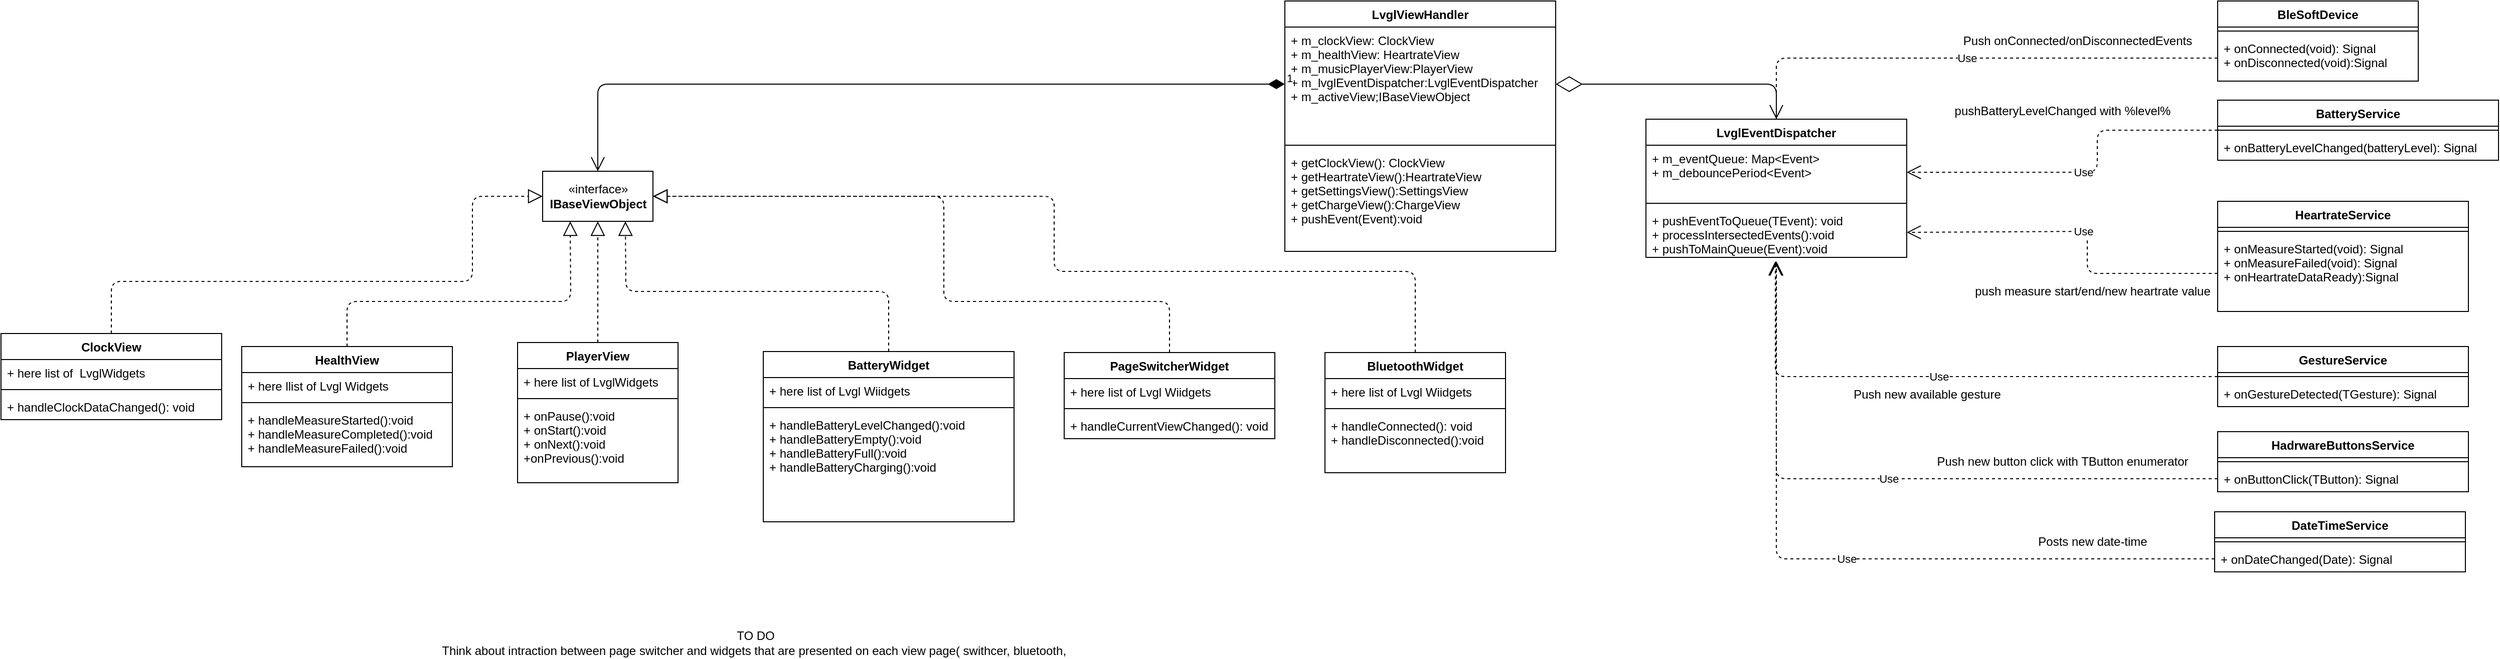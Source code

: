 <mxfile version="12.5.3" type="device"><diagram id="ewsq-P03NnKkzqUF8lzg" name="Page-1"><mxGraphModel dx="2031" dy="1174" grid="1" gridSize="10" guides="1" tooltips="1" connect="1" arrows="1" fold="1" page="1" pageScale="1" pageWidth="3300" pageHeight="2339" math="0" shadow="0"><root><mxCell id="0"/><mxCell id="1" parent="0"/><mxCell id="7AHlP5lubdx5ZSfisMD6-1" value="LvglViewHandler" style="swimlane;fontStyle=1;align=center;verticalAlign=top;childLayout=stackLayout;horizontal=1;startSize=26;horizontalStack=0;resizeParent=1;resizeParentMax=0;resizeLast=0;collapsible=1;marginBottom=0;" parent="1" vertex="1"><mxGeometry x="1410" y="90" width="270" height="250" as="geometry"/></mxCell><mxCell id="7AHlP5lubdx5ZSfisMD6-2" value="+ m_clockView: ClockView&#10;+ m_healthView: HeartrateView&#10;+ m_musicPlayerView:PlayerView&#10;+ m_lvglEventDispatcher:LvglEventDispatcher&#10;+ m_activeView;IBaseViewObject" style="text;strokeColor=none;fillColor=none;align=left;verticalAlign=top;spacingLeft=4;spacingRight=4;overflow=hidden;rotatable=0;points=[[0,0.5],[1,0.5]];portConstraint=eastwest;" parent="7AHlP5lubdx5ZSfisMD6-1" vertex="1"><mxGeometry y="26" width="270" height="114" as="geometry"/></mxCell><mxCell id="7AHlP5lubdx5ZSfisMD6-3" value="" style="line;strokeWidth=1;fillColor=none;align=left;verticalAlign=middle;spacingTop=-1;spacingLeft=3;spacingRight=3;rotatable=0;labelPosition=right;points=[];portConstraint=eastwest;" parent="7AHlP5lubdx5ZSfisMD6-1" vertex="1"><mxGeometry y="140" width="270" height="8" as="geometry"/></mxCell><mxCell id="7AHlP5lubdx5ZSfisMD6-4" value="+ getClockView(): ClockView&#10;+ getHeartrateView():HeartrateView&#10;+ getSettingsView():SettingsView&#10;+ getChargeView():ChargeView&#10;+ pushEvent(Event):void&#10;" style="text;strokeColor=none;fillColor=none;align=left;verticalAlign=top;spacingLeft=4;spacingRight=4;overflow=hidden;rotatable=0;points=[[0,0.5],[1,0.5]];portConstraint=eastwest;" parent="7AHlP5lubdx5ZSfisMD6-1" vertex="1"><mxGeometry y="148" width="270" height="102" as="geometry"/></mxCell><mxCell id="7AHlP5lubdx5ZSfisMD6-9" value="ClockView" style="swimlane;fontStyle=1;align=center;verticalAlign=top;childLayout=stackLayout;horizontal=1;startSize=26;horizontalStack=0;resizeParent=1;resizeParentMax=0;resizeLast=0;collapsible=1;marginBottom=0;" parent="1" vertex="1"><mxGeometry x="130" y="422" width="220" height="86" as="geometry"/></mxCell><mxCell id="7AHlP5lubdx5ZSfisMD6-10" value="+ here list of  LvglWidgets" style="text;strokeColor=none;fillColor=none;align=left;verticalAlign=top;spacingLeft=4;spacingRight=4;overflow=hidden;rotatable=0;points=[[0,0.5],[1,0.5]];portConstraint=eastwest;" parent="7AHlP5lubdx5ZSfisMD6-9" vertex="1"><mxGeometry y="26" width="220" height="26" as="geometry"/></mxCell><mxCell id="7AHlP5lubdx5ZSfisMD6-11" value="" style="line;strokeWidth=1;fillColor=none;align=left;verticalAlign=middle;spacingTop=-1;spacingLeft=3;spacingRight=3;rotatable=0;labelPosition=right;points=[];portConstraint=eastwest;" parent="7AHlP5lubdx5ZSfisMD6-9" vertex="1"><mxGeometry y="52" width="220" height="8" as="geometry"/></mxCell><mxCell id="7AHlP5lubdx5ZSfisMD6-12" value="+ handleClockDataChanged(): void" style="text;strokeColor=none;fillColor=none;align=left;verticalAlign=top;spacingLeft=4;spacingRight=4;overflow=hidden;rotatable=0;points=[[0,0.5],[1,0.5]];portConstraint=eastwest;" parent="7AHlP5lubdx5ZSfisMD6-9" vertex="1"><mxGeometry y="60" width="220" height="26" as="geometry"/></mxCell><mxCell id="7AHlP5lubdx5ZSfisMD6-13" value="HealthView" style="swimlane;fontStyle=1;align=center;verticalAlign=top;childLayout=stackLayout;horizontal=1;startSize=26;horizontalStack=0;resizeParent=1;resizeParentMax=0;resizeLast=0;collapsible=1;marginBottom=0;" parent="1" vertex="1"><mxGeometry x="370" y="435" width="210" height="120" as="geometry"/></mxCell><mxCell id="7AHlP5lubdx5ZSfisMD6-14" value="+ here llist of Lvgl Widgets" style="text;strokeColor=none;fillColor=none;align=left;verticalAlign=top;spacingLeft=4;spacingRight=4;overflow=hidden;rotatable=0;points=[[0,0.5],[1,0.5]];portConstraint=eastwest;" parent="7AHlP5lubdx5ZSfisMD6-13" vertex="1"><mxGeometry y="26" width="210" height="26" as="geometry"/></mxCell><mxCell id="7AHlP5lubdx5ZSfisMD6-15" value="" style="line;strokeWidth=1;fillColor=none;align=left;verticalAlign=middle;spacingTop=-1;spacingLeft=3;spacingRight=3;rotatable=0;labelPosition=right;points=[];portConstraint=eastwest;" parent="7AHlP5lubdx5ZSfisMD6-13" vertex="1"><mxGeometry y="52" width="210" height="8" as="geometry"/></mxCell><mxCell id="7AHlP5lubdx5ZSfisMD6-16" value="+ handleMeasureStarted():void&#10;+ handleMeasureCompleted():void&#10;+ handleMeasureFailed():void" style="text;strokeColor=none;fillColor=none;align=left;verticalAlign=top;spacingLeft=4;spacingRight=4;overflow=hidden;rotatable=0;points=[[0,0.5],[1,0.5]];portConstraint=eastwest;" parent="7AHlP5lubdx5ZSfisMD6-13" vertex="1"><mxGeometry y="60" width="210" height="60" as="geometry"/></mxCell><mxCell id="7AHlP5lubdx5ZSfisMD6-18" value="BatteryWidget" style="swimlane;fontStyle=1;align=center;verticalAlign=top;childLayout=stackLayout;horizontal=1;startSize=26;horizontalStack=0;resizeParent=1;resizeParentMax=0;resizeLast=0;collapsible=1;marginBottom=0;" parent="1" vertex="1"><mxGeometry x="890" y="440" width="250" height="170" as="geometry"/></mxCell><mxCell id="7AHlP5lubdx5ZSfisMD6-19" value="+ here list of Lvgl Wiidgets" style="text;strokeColor=none;fillColor=none;align=left;verticalAlign=top;spacingLeft=4;spacingRight=4;overflow=hidden;rotatable=0;points=[[0,0.5],[1,0.5]];portConstraint=eastwest;" parent="7AHlP5lubdx5ZSfisMD6-18" vertex="1"><mxGeometry y="26" width="250" height="26" as="geometry"/></mxCell><mxCell id="7AHlP5lubdx5ZSfisMD6-20" value="" style="line;strokeWidth=1;fillColor=none;align=left;verticalAlign=middle;spacingTop=-1;spacingLeft=3;spacingRight=3;rotatable=0;labelPosition=right;points=[];portConstraint=eastwest;" parent="7AHlP5lubdx5ZSfisMD6-18" vertex="1"><mxGeometry y="52" width="250" height="8" as="geometry"/></mxCell><mxCell id="7AHlP5lubdx5ZSfisMD6-21" value="+ handleBatteryLevelChanged():void&#10;+ handleBatteryEmpty():void&#10;+ handleBatteryFull():void&#10;+ handleBatteryCharging():void" style="text;strokeColor=none;fillColor=none;align=left;verticalAlign=top;spacingLeft=4;spacingRight=4;overflow=hidden;rotatable=0;points=[[0,0.5],[1,0.5]];portConstraint=eastwest;" parent="7AHlP5lubdx5ZSfisMD6-18" vertex="1"><mxGeometry y="60" width="250" height="110" as="geometry"/></mxCell><mxCell id="7AHlP5lubdx5ZSfisMD6-22" value="«interface»&lt;br&gt;&lt;b&gt;IBaseViewObject&lt;/b&gt;" style="html=1;" parent="1" vertex="1"><mxGeometry x="670" y="260" width="110" height="50" as="geometry"/></mxCell><mxCell id="7AHlP5lubdx5ZSfisMD6-27" value="" style="endArrow=block;dashed=1;endFill=0;endSize=12;html=1;entryX=0.25;entryY=1;entryDx=0;entryDy=0;exitX=0.5;exitY=0;exitDx=0;exitDy=0;" parent="1" source="7AHlP5lubdx5ZSfisMD6-13" target="7AHlP5lubdx5ZSfisMD6-22" edge="1"><mxGeometry width="160" relative="1" as="geometry"><mxPoint x="430" y="420" as="sourcePoint"/><mxPoint x="650" y="310" as="targetPoint"/><Array as="points"><mxPoint x="475" y="390"/><mxPoint x="698" y="390"/></Array></mxGeometry></mxCell><mxCell id="7AHlP5lubdx5ZSfisMD6-28" value="" style="endArrow=block;dashed=1;endFill=0;endSize=12;html=1;entryX=0.5;entryY=1;entryDx=0;entryDy=0;exitX=0.5;exitY=0;exitDx=0;exitDy=0;" parent="1" source="cyp4PG-9bIYyJVYhjUju-9" target="7AHlP5lubdx5ZSfisMD6-22" edge="1"><mxGeometry width="160" relative="1" as="geometry"><mxPoint x="725" y="410" as="sourcePoint"/><mxPoint x="1070" y="330" as="targetPoint"/></mxGeometry></mxCell><mxCell id="7AHlP5lubdx5ZSfisMD6-29" value="" style="endArrow=block;dashed=1;endFill=0;endSize=12;html=1;entryX=0.75;entryY=1;entryDx=0;entryDy=0;exitX=0.5;exitY=0;exitDx=0;exitDy=0;" parent="1" source="7AHlP5lubdx5ZSfisMD6-18" target="7AHlP5lubdx5ZSfisMD6-22" edge="1"><mxGeometry width="160" relative="1" as="geometry"><mxPoint x="960" y="380" as="sourcePoint"/><mxPoint x="1120" y="380" as="targetPoint"/><Array as="points"><mxPoint x="1015" y="380"/><mxPoint x="753" y="380"/></Array></mxGeometry></mxCell><mxCell id="cyp4PG-9bIYyJVYhjUju-3" value="1" style="endArrow=open;html=1;endSize=12;startArrow=diamondThin;startSize=14;startFill=1;edgeStyle=orthogonalEdgeStyle;align=left;verticalAlign=bottom;exitX=0;exitY=0.5;exitDx=0;exitDy=0;entryX=0.5;entryY=0;entryDx=0;entryDy=0;" parent="1" source="7AHlP5lubdx5ZSfisMD6-2" target="7AHlP5lubdx5ZSfisMD6-22" edge="1"><mxGeometry x="-1" y="3" relative="1" as="geometry"><mxPoint x="930" y="110" as="sourcePoint"/><mxPoint x="1090" y="110" as="targetPoint"/></mxGeometry></mxCell><mxCell id="cyp4PG-9bIYyJVYhjUju-9" value="PlayerView" style="swimlane;fontStyle=1;align=center;verticalAlign=top;childLayout=stackLayout;horizontal=1;startSize=26;horizontalStack=0;resizeParent=1;resizeParentMax=0;resizeLast=0;collapsible=1;marginBottom=0;" parent="1" vertex="1"><mxGeometry x="645" y="431" width="160" height="140" as="geometry"/></mxCell><mxCell id="cyp4PG-9bIYyJVYhjUju-10" value="+ here list of LvglWidgets" style="text;strokeColor=none;fillColor=none;align=left;verticalAlign=top;spacingLeft=4;spacingRight=4;overflow=hidden;rotatable=0;points=[[0,0.5],[1,0.5]];portConstraint=eastwest;" parent="cyp4PG-9bIYyJVYhjUju-9" vertex="1"><mxGeometry y="26" width="160" height="26" as="geometry"/></mxCell><mxCell id="cyp4PG-9bIYyJVYhjUju-11" value="" style="line;strokeWidth=1;fillColor=none;align=left;verticalAlign=middle;spacingTop=-1;spacingLeft=3;spacingRight=3;rotatable=0;labelPosition=right;points=[];portConstraint=eastwest;" parent="cyp4PG-9bIYyJVYhjUju-9" vertex="1"><mxGeometry y="52" width="160" height="8" as="geometry"/></mxCell><mxCell id="cyp4PG-9bIYyJVYhjUju-12" value="+ onPause():void&#10;+ onStart():void&#10;+ onNext():void&#10;+onPrevious():void" style="text;strokeColor=none;fillColor=none;align=left;verticalAlign=top;spacingLeft=4;spacingRight=4;overflow=hidden;rotatable=0;points=[[0,0.5],[1,0.5]];portConstraint=eastwest;" parent="cyp4PG-9bIYyJVYhjUju-9" vertex="1"><mxGeometry y="60" width="160" height="80" as="geometry"/></mxCell><mxCell id="cyp4PG-9bIYyJVYhjUju-13" value="" style="endArrow=block;dashed=1;endFill=0;endSize=12;html=1;entryX=0;entryY=0.5;entryDx=0;entryDy=0;exitX=0.5;exitY=0;exitDx=0;exitDy=0;" parent="1" source="7AHlP5lubdx5ZSfisMD6-9" target="7AHlP5lubdx5ZSfisMD6-22" edge="1"><mxGeometry width="160" relative="1" as="geometry"><mxPoint x="240" y="420" as="sourcePoint"/><mxPoint x="440" y="310" as="targetPoint"/><Array as="points"><mxPoint x="240" y="370"/><mxPoint x="600" y="370"/><mxPoint x="600" y="285"/></Array></mxGeometry></mxCell><mxCell id="XPXzc3mzfbzudsh0F1aF-1" value="BleSoftDevice" style="swimlane;fontStyle=1;align=center;verticalAlign=top;childLayout=stackLayout;horizontal=1;startSize=26;horizontalStack=0;resizeParent=1;resizeParentMax=0;resizeLast=0;collapsible=1;marginBottom=0;" vertex="1" parent="1"><mxGeometry x="2340" y="90" width="200" height="80" as="geometry"/></mxCell><mxCell id="XPXzc3mzfbzudsh0F1aF-3" value="" style="line;strokeWidth=1;fillColor=none;align=left;verticalAlign=middle;spacingTop=-1;spacingLeft=3;spacingRight=3;rotatable=0;labelPosition=right;points=[];portConstraint=eastwest;" vertex="1" parent="XPXzc3mzfbzudsh0F1aF-1"><mxGeometry y="26" width="200" height="8" as="geometry"/></mxCell><mxCell id="XPXzc3mzfbzudsh0F1aF-4" value="+ onConnected(void): Signal&#10;+ onDisconnected(void):Signal" style="text;strokeColor=none;fillColor=none;align=left;verticalAlign=top;spacingLeft=4;spacingRight=4;overflow=hidden;rotatable=0;points=[[0,0.5],[1,0.5]];portConstraint=eastwest;" vertex="1" parent="XPXzc3mzfbzudsh0F1aF-1"><mxGeometry y="34" width="200" height="46" as="geometry"/></mxCell><mxCell id="XPXzc3mzfbzudsh0F1aF-5" value="BatteryService" style="swimlane;fontStyle=1;align=center;verticalAlign=top;childLayout=stackLayout;horizontal=1;startSize=26;horizontalStack=0;resizeParent=1;resizeParentMax=0;resizeLast=0;collapsible=1;marginBottom=0;" vertex="1" parent="1"><mxGeometry x="2340" y="189" width="280" height="60" as="geometry"/></mxCell><mxCell id="XPXzc3mzfbzudsh0F1aF-7" value="" style="line;strokeWidth=1;fillColor=none;align=left;verticalAlign=middle;spacingTop=-1;spacingLeft=3;spacingRight=3;rotatable=0;labelPosition=right;points=[];portConstraint=eastwest;" vertex="1" parent="XPXzc3mzfbzudsh0F1aF-5"><mxGeometry y="26" width="280" height="8" as="geometry"/></mxCell><mxCell id="XPXzc3mzfbzudsh0F1aF-8" value="+ onBatteryLevelChanged(batteryLevel): Signal" style="text;strokeColor=none;fillColor=none;align=left;verticalAlign=top;spacingLeft=4;spacingRight=4;overflow=hidden;rotatable=0;points=[[0,0.5],[1,0.5]];portConstraint=eastwest;" vertex="1" parent="XPXzc3mzfbzudsh0F1aF-5"><mxGeometry y="34" width="280" height="26" as="geometry"/></mxCell><mxCell id="XPXzc3mzfbzudsh0F1aF-10" value="Text" style="text;html=1;align=center;verticalAlign=middle;resizable=0;points=[];autosize=1;" vertex="1" parent="1"><mxGeometry x="2457" y="294" width="40" height="20" as="geometry"/></mxCell><mxCell id="XPXzc3mzfbzudsh0F1aF-11" value="HeartrateService" style="swimlane;fontStyle=1;align=center;verticalAlign=top;childLayout=stackLayout;horizontal=1;startSize=26;horizontalStack=0;resizeParent=1;resizeParentMax=0;resizeLast=0;collapsible=1;marginBottom=0;" vertex="1" parent="1"><mxGeometry x="2340" y="290" width="250" height="110" as="geometry"/></mxCell><mxCell id="XPXzc3mzfbzudsh0F1aF-13" value="" style="line;strokeWidth=1;fillColor=none;align=left;verticalAlign=middle;spacingTop=-1;spacingLeft=3;spacingRight=3;rotatable=0;labelPosition=right;points=[];portConstraint=eastwest;" vertex="1" parent="XPXzc3mzfbzudsh0F1aF-11"><mxGeometry y="26" width="250" height="8" as="geometry"/></mxCell><mxCell id="XPXzc3mzfbzudsh0F1aF-14" value="+ onMeasureStarted(void): Signal&#10;+ onMeasureFailed(void): Signal&#10;+ onHeartrateDataReady):Signal" style="text;strokeColor=none;fillColor=none;align=left;verticalAlign=top;spacingLeft=4;spacingRight=4;overflow=hidden;rotatable=0;points=[[0,0.5],[1,0.5]];portConstraint=eastwest;" vertex="1" parent="XPXzc3mzfbzudsh0F1aF-11"><mxGeometry y="34" width="250" height="76" as="geometry"/></mxCell><mxCell id="XPXzc3mzfbzudsh0F1aF-15" value="Use" style="endArrow=open;endSize=12;dashed=1;html=1;exitX=0;exitY=0.5;exitDx=0;exitDy=0;entryX=0.5;entryY=0;entryDx=0;entryDy=0;" edge="1" parent="1" source="XPXzc3mzfbzudsh0F1aF-4" target="XPXzc3mzfbzudsh0F1aF-17"><mxGeometry width="160" relative="1" as="geometry"><mxPoint x="2050" y="420" as="sourcePoint"/><mxPoint x="2080" y="180" as="targetPoint"/><Array as="points"><mxPoint x="1900" y="147"/></Array></mxGeometry></mxCell><mxCell id="XPXzc3mzfbzudsh0F1aF-17" value="LvglEventDispatcher" style="swimlane;fontStyle=1;align=center;verticalAlign=top;childLayout=stackLayout;horizontal=1;startSize=26;horizontalStack=0;resizeParent=1;resizeParentMax=0;resizeLast=0;collapsible=1;marginBottom=0;" vertex="1" parent="1"><mxGeometry x="1770" y="208" width="260" height="138" as="geometry"/></mxCell><mxCell id="XPXzc3mzfbzudsh0F1aF-18" value="+ m_eventQueue: Map&lt;Event&gt;&#10;+ m_debouncePeriod&lt;Event&gt;" style="text;strokeColor=none;fillColor=none;align=left;verticalAlign=top;spacingLeft=4;spacingRight=4;overflow=hidden;rotatable=0;points=[[0,0.5],[1,0.5]];portConstraint=eastwest;" vertex="1" parent="XPXzc3mzfbzudsh0F1aF-17"><mxGeometry y="26" width="260" height="54" as="geometry"/></mxCell><mxCell id="XPXzc3mzfbzudsh0F1aF-19" value="" style="line;strokeWidth=1;fillColor=none;align=left;verticalAlign=middle;spacingTop=-1;spacingLeft=3;spacingRight=3;rotatable=0;labelPosition=right;points=[];portConstraint=eastwest;" vertex="1" parent="XPXzc3mzfbzudsh0F1aF-17"><mxGeometry y="80" width="260" height="8" as="geometry"/></mxCell><mxCell id="XPXzc3mzfbzudsh0F1aF-20" value="+ pushEventToQueue(TEvent): void&#10;+ processIntersectedEvents():void&#10;+ pushToMainQueue(Event):void" style="text;strokeColor=none;fillColor=none;align=left;verticalAlign=top;spacingLeft=4;spacingRight=4;overflow=hidden;rotatable=0;points=[[0,0.5],[1,0.5]];portConstraint=eastwest;" vertex="1" parent="XPXzc3mzfbzudsh0F1aF-17"><mxGeometry y="88" width="260" height="50" as="geometry"/></mxCell><mxCell id="XPXzc3mzfbzudsh0F1aF-21" value="Use" style="endArrow=open;endSize=12;dashed=1;html=1;entryX=1;entryY=0.5;entryDx=0;entryDy=0;exitX=0;exitY=0.5;exitDx=0;exitDy=0;" edge="1" parent="1" source="XPXzc3mzfbzudsh0F1aF-5" target="XPXzc3mzfbzudsh0F1aF-18"><mxGeometry width="160" relative="1" as="geometry"><mxPoint x="2080" y="370" as="sourcePoint"/><mxPoint x="2240" y="370" as="targetPoint"/><Array as="points"><mxPoint x="2220" y="219"/><mxPoint x="2220" y="261"/></Array></mxGeometry></mxCell><mxCell id="XPXzc3mzfbzudsh0F1aF-22" value="Push onConnected/onDisconnectedEvents" style="text;html=1;align=center;verticalAlign=middle;resizable=0;points=[];autosize=1;" vertex="1" parent="1"><mxGeometry x="2080" y="120" width="240" height="20" as="geometry"/></mxCell><mxCell id="XPXzc3mzfbzudsh0F1aF-23" value="pushBatteryLevelChanged with %level%" style="text;html=1;align=center;verticalAlign=middle;resizable=0;points=[];autosize=1;" vertex="1" parent="1"><mxGeometry x="2070" y="190" width="230" height="20" as="geometry"/></mxCell><mxCell id="XPXzc3mzfbzudsh0F1aF-25" value="Use" style="endArrow=open;endSize=12;dashed=1;html=1;entryX=1;entryY=0.5;entryDx=0;entryDy=0;exitX=0;exitY=0.5;exitDx=0;exitDy=0;" edge="1" parent="1" source="XPXzc3mzfbzudsh0F1aF-14" target="XPXzc3mzfbzudsh0F1aF-20"><mxGeometry width="160" relative="1" as="geometry"><mxPoint x="2100" y="370" as="sourcePoint"/><mxPoint x="2260" y="370" as="targetPoint"/><Array as="points"><mxPoint x="2210" y="362"/><mxPoint x="2210" y="320"/></Array></mxGeometry></mxCell><mxCell id="XPXzc3mzfbzudsh0F1aF-26" value="push measure start/end/new heartrate value" style="text;html=1;align=center;verticalAlign=middle;resizable=0;points=[];autosize=1;" vertex="1" parent="1"><mxGeometry x="2090" y="370" width="250" height="20" as="geometry"/></mxCell><mxCell id="XPXzc3mzfbzudsh0F1aF-27" value="GestureService" style="swimlane;fontStyle=1;align=center;verticalAlign=top;childLayout=stackLayout;horizontal=1;startSize=26;horizontalStack=0;resizeParent=1;resizeParentMax=0;resizeLast=0;collapsible=1;marginBottom=0;" vertex="1" parent="1"><mxGeometry x="2340" y="435" width="250" height="60" as="geometry"/></mxCell><mxCell id="XPXzc3mzfbzudsh0F1aF-29" value="" style="line;strokeWidth=1;fillColor=none;align=left;verticalAlign=middle;spacingTop=-1;spacingLeft=3;spacingRight=3;rotatable=0;labelPosition=right;points=[];portConstraint=eastwest;" vertex="1" parent="XPXzc3mzfbzudsh0F1aF-27"><mxGeometry y="26" width="250" height="8" as="geometry"/></mxCell><mxCell id="XPXzc3mzfbzudsh0F1aF-30" value="+ onGestureDetected(TGesture): Signal" style="text;strokeColor=none;fillColor=none;align=left;verticalAlign=top;spacingLeft=4;spacingRight=4;overflow=hidden;rotatable=0;points=[[0,0.5],[1,0.5]];portConstraint=eastwest;" vertex="1" parent="XPXzc3mzfbzudsh0F1aF-27"><mxGeometry y="34" width="250" height="26" as="geometry"/></mxCell><mxCell id="XPXzc3mzfbzudsh0F1aF-31" value="Use" style="endArrow=open;endSize=12;dashed=1;html=1;exitX=0;exitY=0.5;exitDx=0;exitDy=0;" edge="1" parent="1" source="XPXzc3mzfbzudsh0F1aF-27"><mxGeometry width="160" relative="1" as="geometry"><mxPoint x="2040" y="480" as="sourcePoint"/><mxPoint x="1899" y="350" as="targetPoint"/><Array as="points"><mxPoint x="1899" y="465"/></Array></mxGeometry></mxCell><mxCell id="XPXzc3mzfbzudsh0F1aF-32" value="Push new available gesture" style="text;html=1;align=center;verticalAlign=middle;resizable=0;points=[];autosize=1;" vertex="1" parent="1"><mxGeometry x="1970" y="473" width="160" height="20" as="geometry"/></mxCell><mxCell id="XPXzc3mzfbzudsh0F1aF-33" value="HadrwareButtonsService" style="swimlane;fontStyle=1;align=center;verticalAlign=top;childLayout=stackLayout;horizontal=1;startSize=26;horizontalStack=0;resizeParent=1;resizeParentMax=0;resizeLast=0;collapsible=1;marginBottom=0;" vertex="1" parent="1"><mxGeometry x="2340" y="520" width="250" height="60" as="geometry"/></mxCell><mxCell id="XPXzc3mzfbzudsh0F1aF-35" value="" style="line;strokeWidth=1;fillColor=none;align=left;verticalAlign=middle;spacingTop=-1;spacingLeft=3;spacingRight=3;rotatable=0;labelPosition=right;points=[];portConstraint=eastwest;" vertex="1" parent="XPXzc3mzfbzudsh0F1aF-33"><mxGeometry y="26" width="250" height="8" as="geometry"/></mxCell><mxCell id="XPXzc3mzfbzudsh0F1aF-36" value="+ onButtonClick(TButton): Signal" style="text;strokeColor=none;fillColor=none;align=left;verticalAlign=top;spacingLeft=4;spacingRight=4;overflow=hidden;rotatable=0;points=[[0,0.5],[1,0.5]];portConstraint=eastwest;" vertex="1" parent="XPXzc3mzfbzudsh0F1aF-33"><mxGeometry y="34" width="250" height="26" as="geometry"/></mxCell><mxCell id="XPXzc3mzfbzudsh0F1aF-37" value="Use" style="endArrow=open;endSize=12;dashed=1;html=1;exitX=0;exitY=0.5;exitDx=0;exitDy=0;" edge="1" parent="1" source="XPXzc3mzfbzudsh0F1aF-36"><mxGeometry width="160" relative="1" as="geometry"><mxPoint x="1740" y="560" as="sourcePoint"/><mxPoint x="1900" y="350" as="targetPoint"/><Array as="points"><mxPoint x="1900" y="567"/></Array></mxGeometry></mxCell><mxCell id="XPXzc3mzfbzudsh0F1aF-38" value="Push new button click with TButton enumerator" style="text;html=1;align=center;verticalAlign=middle;resizable=0;points=[];autosize=1;" vertex="1" parent="1"><mxGeometry x="2050" y="540" width="270" height="20" as="geometry"/></mxCell><mxCell id="XPXzc3mzfbzudsh0F1aF-40" value="" style="endArrow=diamondThin;endFill=0;endSize=24;html=1;entryX=1;entryY=0.5;entryDx=0;entryDy=0;exitX=0.5;exitY=0;exitDx=0;exitDy=0;" edge="1" parent="1" source="XPXzc3mzfbzudsh0F1aF-17" target="7AHlP5lubdx5ZSfisMD6-2"><mxGeometry width="160" relative="1" as="geometry"><mxPoint x="1720" y="100" as="sourcePoint"/><mxPoint x="1880" y="100" as="targetPoint"/><Array as="points"><mxPoint x="1900" y="173"/></Array></mxGeometry></mxCell><mxCell id="XPXzc3mzfbzudsh0F1aF-41" value="DateTimeService" style="swimlane;fontStyle=1;align=center;verticalAlign=top;childLayout=stackLayout;horizontal=1;startSize=26;horizontalStack=0;resizeParent=1;resizeParentMax=0;resizeLast=0;collapsible=1;marginBottom=0;" vertex="1" parent="1"><mxGeometry x="2337" y="600" width="250" height="60" as="geometry"/></mxCell><mxCell id="XPXzc3mzfbzudsh0F1aF-43" value="" style="line;strokeWidth=1;fillColor=none;align=left;verticalAlign=middle;spacingTop=-1;spacingLeft=3;spacingRight=3;rotatable=0;labelPosition=right;points=[];portConstraint=eastwest;" vertex="1" parent="XPXzc3mzfbzudsh0F1aF-41"><mxGeometry y="26" width="250" height="8" as="geometry"/></mxCell><mxCell id="XPXzc3mzfbzudsh0F1aF-44" value="+ onDateChanged(Date): Signal" style="text;strokeColor=none;fillColor=none;align=left;verticalAlign=top;spacingLeft=4;spacingRight=4;overflow=hidden;rotatable=0;points=[[0,0.5],[1,0.5]];portConstraint=eastwest;" vertex="1" parent="XPXzc3mzfbzudsh0F1aF-41"><mxGeometry y="34" width="250" height="26" as="geometry"/></mxCell><mxCell id="XPXzc3mzfbzudsh0F1aF-45" value="Use" style="endArrow=open;endSize=12;dashed=1;html=1;exitX=0;exitY=0.5;exitDx=0;exitDy=0;" edge="1" parent="1" source="XPXzc3mzfbzudsh0F1aF-44"><mxGeometry width="160" relative="1" as="geometry"><mxPoint x="1900" y="680" as="sourcePoint"/><mxPoint x="1900" y="350" as="targetPoint"/><Array as="points"><mxPoint x="1900" y="647"/></Array></mxGeometry></mxCell><mxCell id="XPXzc3mzfbzudsh0F1aF-46" value="Posts new date-time" style="text;html=1;align=center;verticalAlign=middle;resizable=0;points=[];autosize=1;" vertex="1" parent="1"><mxGeometry x="2155" y="620" width="120" height="20" as="geometry"/></mxCell><mxCell id="XPXzc3mzfbzudsh0F1aF-47" value="PageSwitcherWidget" style="swimlane;fontStyle=1;align=center;verticalAlign=top;childLayout=stackLayout;horizontal=1;startSize=26;horizontalStack=0;resizeParent=1;resizeParentMax=0;resizeLast=0;collapsible=1;marginBottom=0;" vertex="1" parent="1"><mxGeometry x="1190" y="441" width="210" height="86" as="geometry"/></mxCell><mxCell id="XPXzc3mzfbzudsh0F1aF-48" value="+ here list of Lvgl Wiidgets" style="text;strokeColor=none;fillColor=none;align=left;verticalAlign=top;spacingLeft=4;spacingRight=4;overflow=hidden;rotatable=0;points=[[0,0.5],[1,0.5]];portConstraint=eastwest;" vertex="1" parent="XPXzc3mzfbzudsh0F1aF-47"><mxGeometry y="26" width="210" height="26" as="geometry"/></mxCell><mxCell id="XPXzc3mzfbzudsh0F1aF-49" value="" style="line;strokeWidth=1;fillColor=none;align=left;verticalAlign=middle;spacingTop=-1;spacingLeft=3;spacingRight=3;rotatable=0;labelPosition=right;points=[];portConstraint=eastwest;" vertex="1" parent="XPXzc3mzfbzudsh0F1aF-47"><mxGeometry y="52" width="210" height="8" as="geometry"/></mxCell><mxCell id="XPXzc3mzfbzudsh0F1aF-50" value="+ handleCurrentViewChanged(): void" style="text;strokeColor=none;fillColor=none;align=left;verticalAlign=top;spacingLeft=4;spacingRight=4;overflow=hidden;rotatable=0;points=[[0,0.5],[1,0.5]];portConstraint=eastwest;" vertex="1" parent="XPXzc3mzfbzudsh0F1aF-47"><mxGeometry y="60" width="210" height="26" as="geometry"/></mxCell><mxCell id="XPXzc3mzfbzudsh0F1aF-52" value="" style="endArrow=block;dashed=1;endFill=0;endSize=12;html=1;entryX=1;entryY=0.5;entryDx=0;entryDy=0;exitX=0.5;exitY=0;exitDx=0;exitDy=0;" edge="1" parent="1" source="XPXzc3mzfbzudsh0F1aF-47" target="7AHlP5lubdx5ZSfisMD6-22"><mxGeometry width="160" relative="1" as="geometry"><mxPoint x="1000" y="720" as="sourcePoint"/><mxPoint x="1160" y="720" as="targetPoint"/><Array as="points"><mxPoint x="1295" y="390"/><mxPoint x="1160" y="390"/><mxPoint x="1070" y="390"/><mxPoint x="1070" y="340"/><mxPoint x="1070" y="285"/></Array></mxGeometry></mxCell><mxCell id="XPXzc3mzfbzudsh0F1aF-53" value="BluetoothWidget" style="swimlane;fontStyle=1;align=center;verticalAlign=top;childLayout=stackLayout;horizontal=1;startSize=26;horizontalStack=0;resizeParent=1;resizeParentMax=0;resizeLast=0;collapsible=1;marginBottom=0;" vertex="1" parent="1"><mxGeometry x="1450" y="441" width="180" height="120" as="geometry"/></mxCell><mxCell id="XPXzc3mzfbzudsh0F1aF-54" value="+ here list of Lvgl Wiidgets" style="text;strokeColor=none;fillColor=none;align=left;verticalAlign=top;spacingLeft=4;spacingRight=4;overflow=hidden;rotatable=0;points=[[0,0.5],[1,0.5]];portConstraint=eastwest;" vertex="1" parent="XPXzc3mzfbzudsh0F1aF-53"><mxGeometry y="26" width="180" height="26" as="geometry"/></mxCell><mxCell id="XPXzc3mzfbzudsh0F1aF-55" value="" style="line;strokeWidth=1;fillColor=none;align=left;verticalAlign=middle;spacingTop=-1;spacingLeft=3;spacingRight=3;rotatable=0;labelPosition=right;points=[];portConstraint=eastwest;" vertex="1" parent="XPXzc3mzfbzudsh0F1aF-53"><mxGeometry y="52" width="180" height="8" as="geometry"/></mxCell><mxCell id="XPXzc3mzfbzudsh0F1aF-56" value="+ handleConnected(): void&#10;+ handleDisconnected():void" style="text;strokeColor=none;fillColor=none;align=left;verticalAlign=top;spacingLeft=4;spacingRight=4;overflow=hidden;rotatable=0;points=[[0,0.5],[1,0.5]];portConstraint=eastwest;" vertex="1" parent="XPXzc3mzfbzudsh0F1aF-53"><mxGeometry y="60" width="180" height="60" as="geometry"/></mxCell><mxCell id="XPXzc3mzfbzudsh0F1aF-59" value="" style="endArrow=block;dashed=1;endFill=0;endSize=12;html=1;entryX=1;entryY=0.5;entryDx=0;entryDy=0;exitX=0.5;exitY=0;exitDx=0;exitDy=0;" edge="1" parent="1" source="XPXzc3mzfbzudsh0F1aF-53" target="7AHlP5lubdx5ZSfisMD6-22"><mxGeometry width="160" relative="1" as="geometry"><mxPoint x="1390" y="400" as="sourcePoint"/><mxPoint x="1550" y="400" as="targetPoint"/><Array as="points"><mxPoint x="1540" y="390"/><mxPoint x="1540" y="360"/><mxPoint x="1180" y="360"/><mxPoint x="1180" y="285"/></Array></mxGeometry></mxCell><mxCell id="XPXzc3mzfbzudsh0F1aF-65" value="TO DO&lt;br&gt;Think about intraction between page switcher and widgets that are presented on each view page( swithcer, bluetooth,&amp;nbsp;" style="text;html=1;align=center;verticalAlign=middle;resizable=0;points=[];autosize=1;" vertex="1" parent="1"><mxGeometry x="562" y="716" width="640" height="30" as="geometry"/></mxCell></root></mxGraphModel></diagram></mxfile>